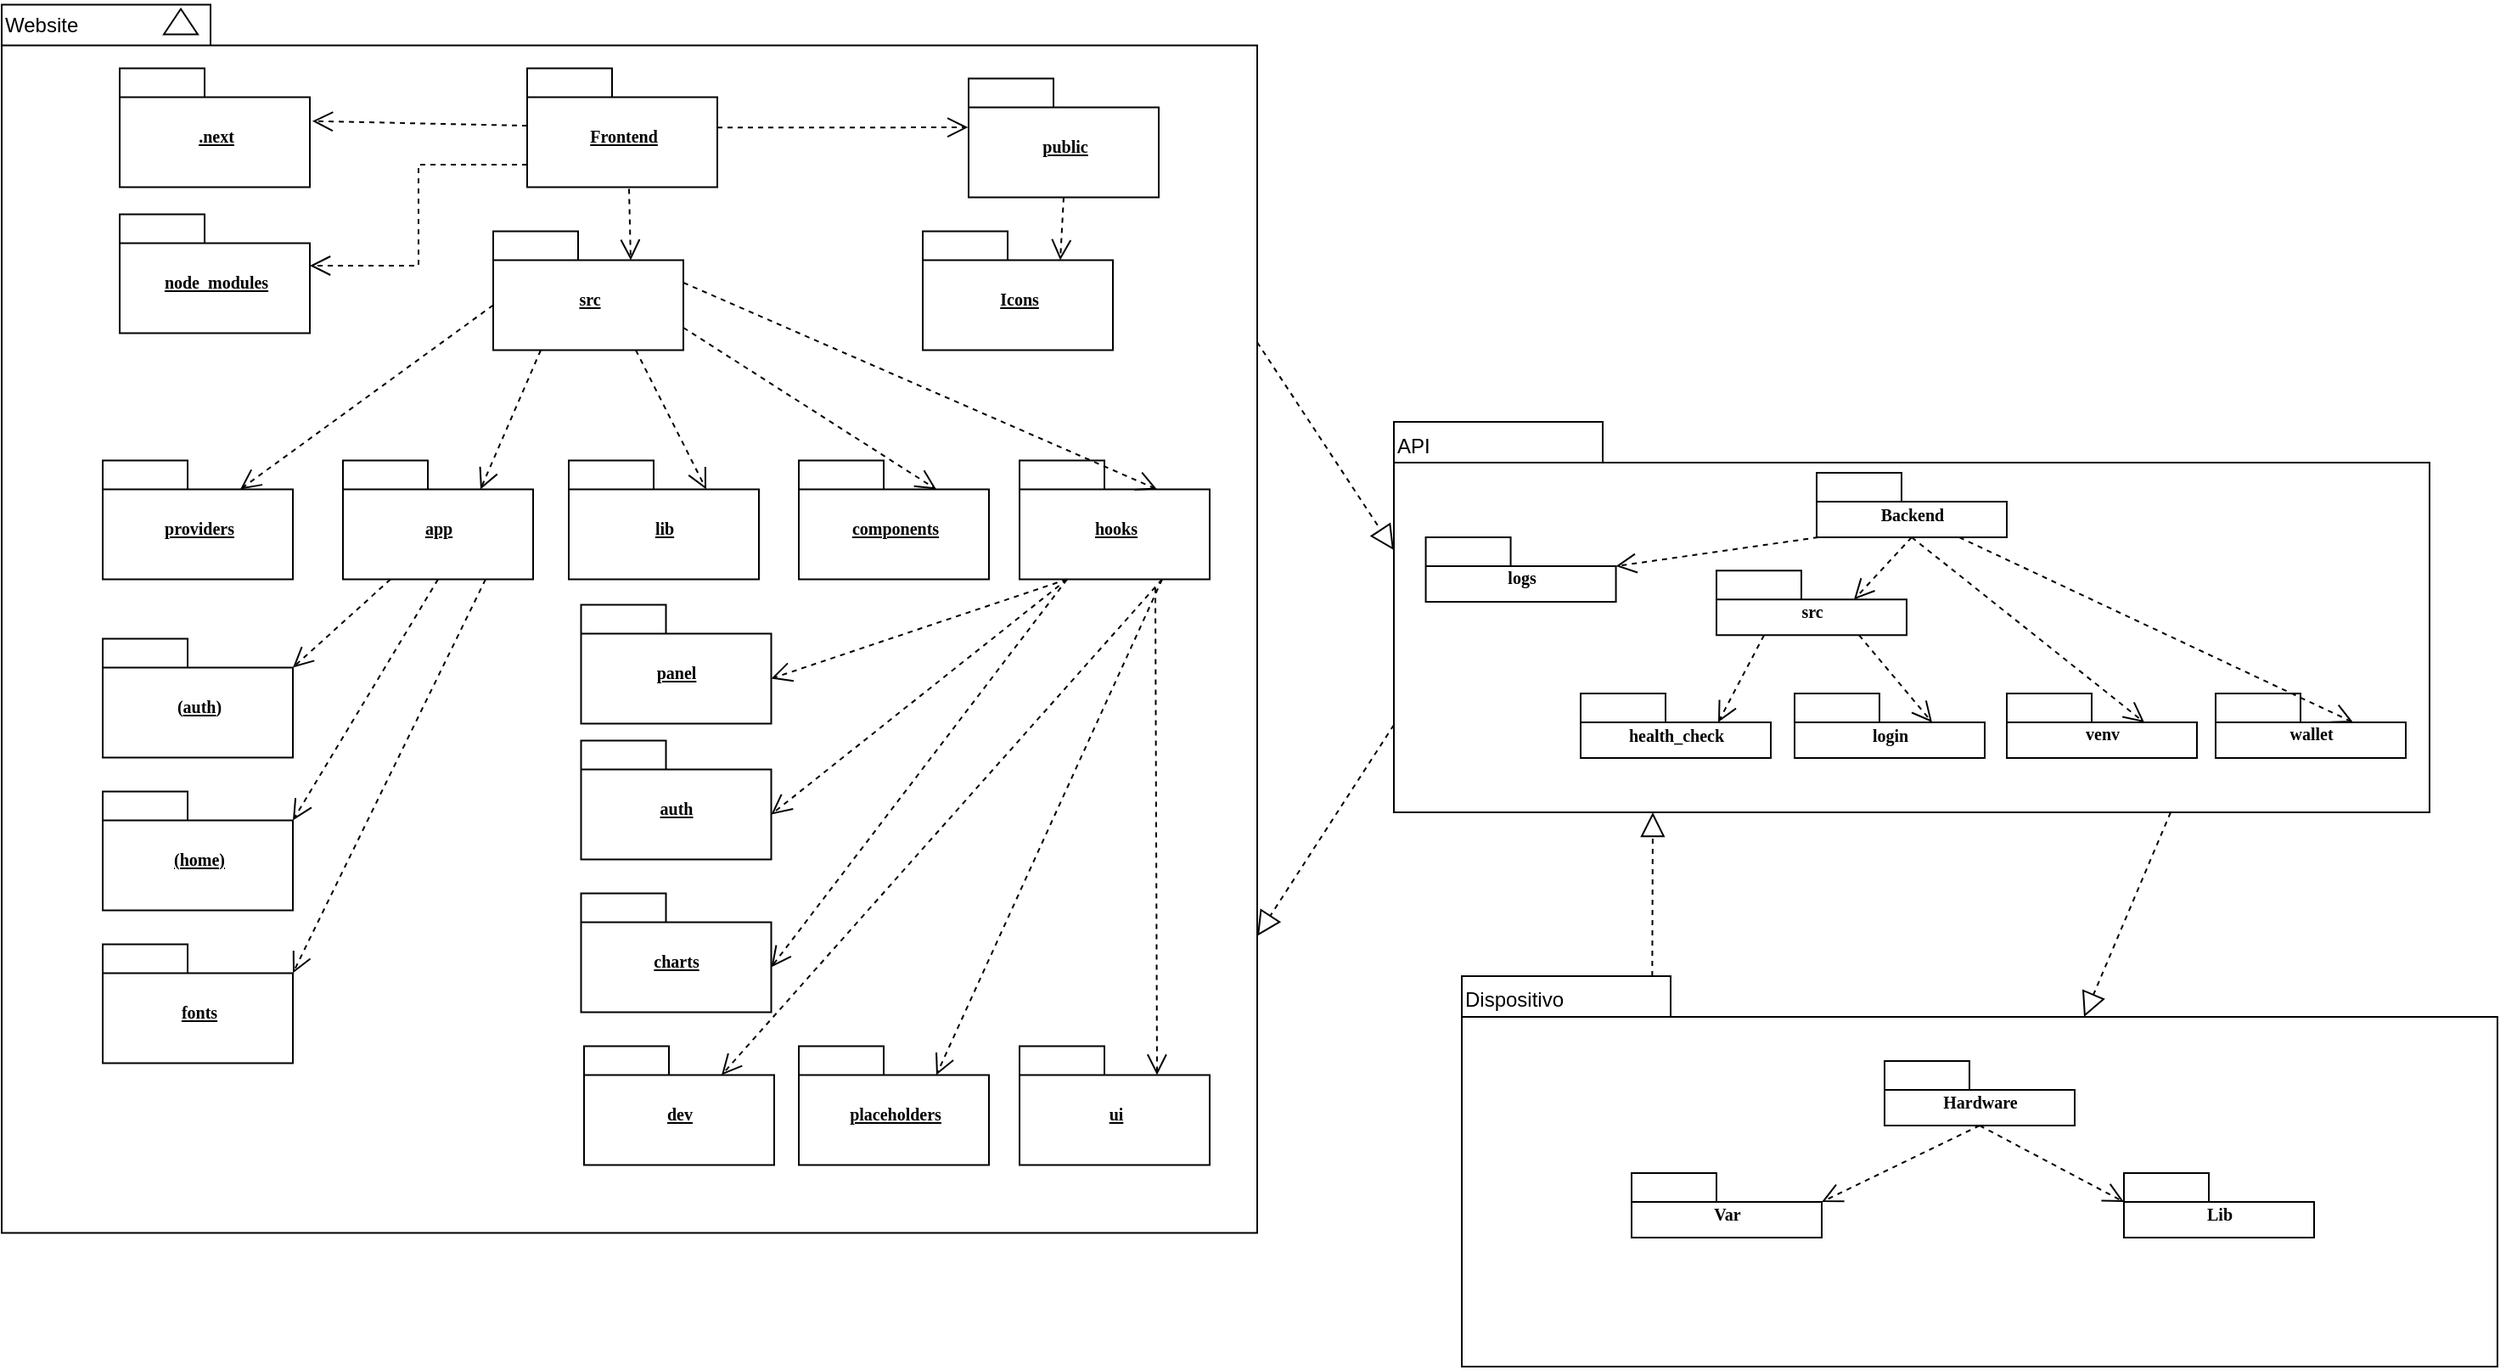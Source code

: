 <mxfile version="24.7.16">
  <diagram name="Page-1" id="b5b7bab2-c9e2-2cf4-8b2a-24fd1a2a6d21">
    <mxGraphModel grid="1" page="1" gridSize="10" guides="1" tooltips="1" connect="1" arrows="1" fold="1" pageScale="1" pageWidth="827" pageHeight="1169" background="none" math="0" shadow="0">
      <root>
        <mxCell id="0" />
        <mxCell id="1" parent="0" />
        <mxCell id="AneQ2EAVNQZil_RyZW94-62" value="" style="group" connectable="0" vertex="1" parent="1">
          <mxGeometry x="1190" y="423.5" width="610" height="230" as="geometry" />
        </mxCell>
        <mxCell id="6e0c8c40b5770093-25" value="" style="shape=folder;fontStyle=1;spacingTop=10;tabWidth=123;tabHeight=24;tabPosition=left;html=1;rounded=0;shadow=0;comic=0;labelBackgroundColor=none;strokeWidth=1;fontFamily=Verdana;fontSize=10;align=center;" vertex="1" parent="AneQ2EAVNQZil_RyZW94-62">
          <mxGeometry width="610" height="230" as="geometry" />
        </mxCell>
        <mxCell id="AneQ2EAVNQZil_RyZW94-1" value="API" style="text;whiteSpace=wrap;html=1;" vertex="1" parent="AneQ2EAVNQZil_RyZW94-62">
          <mxGeometry width="149.565" height="23.75" as="geometry" />
        </mxCell>
        <mxCell id="AneQ2EAVNQZil_RyZW94-45" value="Backend" style="shape=folder;fontStyle=1;spacingTop=10;tabWidth=50;tabHeight=17;tabPosition=left;html=1;rounded=0;shadow=0;comic=0;labelBackgroundColor=none;strokeColor=#000000;strokeWidth=1;fillColor=#ffffff;fontFamily=Verdana;fontSize=10;fontColor=#000000;align=center;" vertex="1" parent="AneQ2EAVNQZil_RyZW94-62">
          <mxGeometry x="249" y="30" width="112" height="38" as="geometry" />
        </mxCell>
        <mxCell id="AneQ2EAVNQZil_RyZW94-46" value="logs" style="shape=folder;fontStyle=1;spacingTop=10;tabWidth=50;tabHeight=17;tabPosition=left;html=1;rounded=0;shadow=0;comic=0;labelBackgroundColor=none;strokeColor=#000000;strokeWidth=1;fillColor=#ffffff;fontFamily=Verdana;fontSize=10;fontColor=#000000;align=center;" vertex="1" parent="AneQ2EAVNQZil_RyZW94-62">
          <mxGeometry x="18.78" y="67.999" width="112" height="38" as="geometry" />
        </mxCell>
        <mxCell id="AneQ2EAVNQZil_RyZW94-47" value="src" style="shape=folder;fontStyle=1;spacingTop=10;tabWidth=50;tabHeight=17;tabPosition=left;html=1;rounded=0;shadow=0;comic=0;labelBackgroundColor=none;strokeColor=#000000;strokeWidth=1;fillColor=#ffffff;fontFamily=Verdana;fontSize=10;fontColor=#000000;align=center;" vertex="1" parent="AneQ2EAVNQZil_RyZW94-62">
          <mxGeometry x="190" y="87.679" width="112" height="38" as="geometry" />
        </mxCell>
        <mxCell id="AneQ2EAVNQZil_RyZW94-48" value="venv" style="shape=folder;fontStyle=1;spacingTop=10;tabWidth=50;tabHeight=17;tabPosition=left;html=1;rounded=0;shadow=0;comic=0;labelBackgroundColor=none;strokeColor=#000000;strokeWidth=1;fillColor=#ffffff;fontFamily=Verdana;fontSize=10;fontColor=#000000;align=center;" vertex="1" parent="AneQ2EAVNQZil_RyZW94-62">
          <mxGeometry x="361" y="159.999" width="112" height="38" as="geometry" />
        </mxCell>
        <mxCell id="AneQ2EAVNQZil_RyZW94-49" value="wallet" style="shape=folder;fontStyle=1;spacingTop=10;tabWidth=50;tabHeight=17;tabPosition=left;html=1;rounded=0;shadow=0;comic=0;labelBackgroundColor=none;strokeColor=#000000;strokeWidth=1;fillColor=#ffffff;fontFamily=Verdana;fontSize=10;fontColor=#000000;align=center;" vertex="1" parent="AneQ2EAVNQZil_RyZW94-62">
          <mxGeometry x="484" y="159.999" width="112" height="38" as="geometry" />
        </mxCell>
        <mxCell id="AneQ2EAVNQZil_RyZW94-51" value="login" style="shape=folder;fontStyle=1;spacingTop=10;tabWidth=50;tabHeight=17;tabPosition=left;html=1;rounded=0;shadow=0;comic=0;labelBackgroundColor=none;strokeColor=#000000;strokeWidth=1;fillColor=#ffffff;fontFamily=Verdana;fontSize=10;fontColor=#000000;align=center;" vertex="1" parent="AneQ2EAVNQZil_RyZW94-62">
          <mxGeometry x="236" y="160.003" width="112" height="38" as="geometry" />
        </mxCell>
        <mxCell id="AneQ2EAVNQZil_RyZW94-50" value="health_check" style="shape=folder;fontStyle=1;spacingTop=10;tabWidth=50;tabHeight=17;tabPosition=left;html=1;rounded=0;shadow=0;comic=0;labelBackgroundColor=none;strokeColor=#000000;strokeWidth=1;fillColor=#ffffff;fontFamily=Verdana;fontSize=10;fontColor=#000000;align=center;" vertex="1" parent="AneQ2EAVNQZil_RyZW94-62">
          <mxGeometry x="110" y="160.003" width="112" height="38" as="geometry" />
        </mxCell>
        <mxCell id="AneQ2EAVNQZil_RyZW94-53" style="edgeStyle=none;rounded=0;html=1;dashed=1;labelBackgroundColor=none;startFill=0;endArrow=open;endFill=0;endSize=10;fontFamily=Verdana;fontSize=10;exitX=0.25;exitY=1;exitPerimeter=0;entryX=0;entryY=0;entryDx=81;entryDy=17;entryPerimeter=0;exitDx=0;exitDy=0;" edge="1" parent="AneQ2EAVNQZil_RyZW94-62" source="AneQ2EAVNQZil_RyZW94-47" target="AneQ2EAVNQZil_RyZW94-50">
          <mxGeometry relative="1" as="geometry">
            <mxPoint x="-233.94" y="106.042" as="sourcePoint" />
            <mxPoint x="10" y="140.6" as="targetPoint" />
          </mxGeometry>
        </mxCell>
        <mxCell id="AneQ2EAVNQZil_RyZW94-54" style="edgeStyle=none;rounded=0;html=1;dashed=1;labelBackgroundColor=none;startFill=0;endArrow=open;endFill=0;endSize=10;fontFamily=Verdana;fontSize=10;exitX=0.75;exitY=1;exitPerimeter=0;entryX=0;entryY=0;entryDx=81;entryDy=17;entryPerimeter=0;exitDx=0;exitDy=0;" edge="1" parent="AneQ2EAVNQZil_RyZW94-62" source="AneQ2EAVNQZil_RyZW94-47" target="AneQ2EAVNQZil_RyZW94-51">
          <mxGeometry relative="1" as="geometry">
            <mxPoint x="298" y="124.857" as="sourcePoint" />
            <mxPoint x="271" y="155.8" as="targetPoint" />
          </mxGeometry>
        </mxCell>
        <mxCell id="AneQ2EAVNQZil_RyZW94-55" style="edgeStyle=none;rounded=0;html=1;dashed=1;labelBackgroundColor=none;startFill=0;endArrow=open;endFill=0;endSize=10;fontFamily=Verdana;fontSize=10;entryX=0;entryY=0;entryDx=112;entryDy=17;entryPerimeter=0;" edge="1" parent="AneQ2EAVNQZil_RyZW94-62" target="AneQ2EAVNQZil_RyZW94-46">
          <mxGeometry relative="1" as="geometry">
            <mxPoint x="250" y="68" as="sourcePoint" />
            <mxPoint x="271" y="155.8" as="targetPoint" />
          </mxGeometry>
        </mxCell>
        <mxCell id="AneQ2EAVNQZil_RyZW94-56" style="edgeStyle=none;rounded=0;html=1;dashed=1;labelBackgroundColor=none;startFill=0;endArrow=open;endFill=0;endSize=10;fontFamily=Verdana;fontSize=10;exitX=0.5;exitY=1;exitPerimeter=0;entryX=0;entryY=0;entryDx=81;entryDy=17;entryPerimeter=0;exitDx=0;exitDy=0;" edge="1" parent="AneQ2EAVNQZil_RyZW94-62" source="AneQ2EAVNQZil_RyZW94-45" target="AneQ2EAVNQZil_RyZW94-47">
          <mxGeometry relative="1" as="geometry">
            <mxPoint x="372" y="67.314" as="sourcePoint" />
            <mxPoint x="189" y="96.086" as="targetPoint" />
          </mxGeometry>
        </mxCell>
        <mxCell id="AneQ2EAVNQZil_RyZW94-58" style="edgeStyle=none;rounded=0;html=1;dashed=1;labelBackgroundColor=none;startFill=0;endArrow=open;endFill=0;endSize=10;fontFamily=Verdana;fontSize=10;exitX=0.5;exitY=1;exitPerimeter=0;entryX=0;entryY=0;entryDx=81;entryDy=17;entryPerimeter=0;exitDx=0;exitDy=0;" edge="1" parent="AneQ2EAVNQZil_RyZW94-62" source="AneQ2EAVNQZil_RyZW94-45" target="AneQ2EAVNQZil_RyZW94-48">
          <mxGeometry relative="1" as="geometry">
            <mxPoint x="400" y="67.314" as="sourcePoint" />
            <mxPoint x="351" y="96.086" as="targetPoint" />
          </mxGeometry>
        </mxCell>
        <mxCell id="AneQ2EAVNQZil_RyZW94-59" style="edgeStyle=none;rounded=0;html=1;dashed=1;labelBackgroundColor=none;startFill=0;endArrow=open;endFill=0;endSize=10;fontFamily=Verdana;fontSize=10;exitX=0.75;exitY=1;exitPerimeter=0;entryX=0;entryY=0;entryDx=81;entryDy=17;entryPerimeter=0;exitDx=0;exitDy=0;" edge="1" parent="AneQ2EAVNQZil_RyZW94-62" source="AneQ2EAVNQZil_RyZW94-45" target="AneQ2EAVNQZil_RyZW94-49">
          <mxGeometry relative="1" as="geometry">
            <mxPoint x="428" y="67.314" as="sourcePoint" />
            <mxPoint x="509" y="96.086" as="targetPoint" />
          </mxGeometry>
        </mxCell>
        <mxCell id="AneQ2EAVNQZil_RyZW94-65" value="" style="endArrow=block;dashed=1;endFill=0;endSize=12;html=1;rounded=0;exitX=0;exitY=0;exitDx=739.5;exitDy=198.875;exitPerimeter=0;entryX=0;entryY=0;entryDx=0;entryDy=75.5;entryPerimeter=0;" edge="1" parent="1" source="6e0c8c40b5770093-33" target="6e0c8c40b5770093-25">
          <mxGeometry width="160" relative="1" as="geometry">
            <mxPoint x="1370" y="520" as="sourcePoint" />
            <mxPoint x="1530" y="520" as="targetPoint" />
          </mxGeometry>
        </mxCell>
        <mxCell id="AneQ2EAVNQZil_RyZW94-69" value="" style="endArrow=block;dashed=1;endFill=0;endSize=12;html=1;rounded=0;exitX=0;exitY=0;exitDx=0;exitDy=178.5;exitPerimeter=0;entryX=0;entryY=0;entryDx=739.5;entryDy=548.625;entryPerimeter=0;" edge="1" parent="1" source="6e0c8c40b5770093-25" target="6e0c8c40b5770093-33">
          <mxGeometry width="160" relative="1" as="geometry">
            <mxPoint x="1120" y="387" as="sourcePoint" />
            <mxPoint x="1200" y="509" as="targetPoint" />
          </mxGeometry>
        </mxCell>
        <mxCell id="6e0c8c40b5770093-33" value="" style="shape=folder;fontStyle=1;spacingTop=10;tabWidth=123;tabHeight=24;tabPosition=left;html=1;rounded=0;shadow=0;comic=0;labelBackgroundColor=none;strokeColor=#000000;strokeWidth=1;fillColor=#ffffff;fontFamily=Verdana;fontSize=10;fontColor=#000000;align=center;container=0;" vertex="1" parent="1">
          <mxGeometry x="370" y="177.75" width="739.5" height="723.5" as="geometry" />
        </mxCell>
        <mxCell id="6e0c8c40b5770093-64" style="edgeStyle=elbowEdgeStyle;rounded=0;html=1;entryX=0;entryY=0;entryPerimeter=0;dashed=1;labelBackgroundColor=none;startFill=0;endArrow=open;endFill=0;endSize=10;fontFamily=Verdana;fontSize=10;exitX=0;exitY=0;exitDx=0;exitDy=56.75;exitPerimeter=0;entryDx=112;entryDy=30.25;" edge="1" parent="1" source="6e0c8c40b5770093-42" target="6e0c8c40b5770093-44">
          <mxGeometry relative="1" as="geometry" />
        </mxCell>
        <mxCell id="6e0c8c40b5770093-65" style="edgeStyle=none;rounded=0;html=1;dashed=1;labelBackgroundColor=none;startFill=0;endArrow=open;endFill=0;endSize=10;fontFamily=Verdana;fontSize=10;entryX=-0.003;entryY=0.411;entryPerimeter=0;" edge="1" parent="1" source="6e0c8c40b5770093-42" target="6e0c8c40b5770093-45">
          <mxGeometry relative="1" as="geometry" />
        </mxCell>
        <mxCell id="6e0c8c40b5770093-66" style="edgeStyle=none;rounded=0;html=1;dashed=1;labelBackgroundColor=none;startFill=0;endArrow=open;endFill=0;endSize=10;fontFamily=Verdana;fontSize=10;entryX=1.013;entryY=0.444;entryPerimeter=0;" edge="1" parent="1" source="6e0c8c40b5770093-42" target="6e0c8c40b5770093-43">
          <mxGeometry relative="1" as="geometry" />
        </mxCell>
        <mxCell id="6e0c8c40b5770093-42" value="&lt;u&gt;Frontend&lt;/u&gt;" style="shape=folder;fontStyle=1;spacingTop=10;tabWidth=50;tabHeight=17;tabPosition=left;html=1;rounded=0;shadow=0;comic=0;labelBackgroundColor=none;strokeColor=#000000;strokeWidth=1;fillColor=#ffffff;fontFamily=Verdana;fontSize=10;fontColor=#000000;align=center;container=0;" vertex="1" parent="1">
          <mxGeometry x="679.5" y="215.25" width="112" height="70" as="geometry" />
        </mxCell>
        <mxCell id="6e0c8c40b5770093-43" value="&lt;u&gt;.next&lt;/u&gt;" style="shape=folder;fontStyle=1;spacingTop=10;tabWidth=50;tabHeight=17;tabPosition=left;html=1;rounded=0;shadow=0;comic=0;labelBackgroundColor=none;strokeColor=#000000;strokeWidth=1;fillColor=#ffffff;fontFamily=Verdana;fontSize=10;fontColor=#000000;align=center;container=0;" vertex="1" parent="1">
          <mxGeometry x="439.5" y="215.25" width="112" height="70" as="geometry" />
        </mxCell>
        <mxCell id="6e0c8c40b5770093-44" value="&lt;u&gt;node_modules&lt;/u&gt;" style="shape=folder;fontStyle=1;spacingTop=10;tabWidth=50;tabHeight=17;tabPosition=left;html=1;rounded=0;shadow=0;comic=0;labelBackgroundColor=none;strokeColor=#000000;strokeWidth=1;fillColor=#ffffff;fontFamily=Verdana;fontSize=10;fontColor=#000000;align=center;container=0;" vertex="1" parent="1">
          <mxGeometry x="439.5" y="301.25" width="112" height="70" as="geometry" />
        </mxCell>
        <mxCell id="6e0c8c40b5770093-45" value="&lt;u&gt;public&lt;/u&gt;" style="shape=folder;fontStyle=1;spacingTop=10;tabWidth=50;tabHeight=17;tabPosition=left;html=1;rounded=0;shadow=0;comic=0;labelBackgroundColor=none;strokeColor=#000000;strokeWidth=1;fillColor=#ffffff;fontFamily=Verdana;fontSize=10;fontColor=#000000;align=center;container=0;" vertex="1" parent="1">
          <mxGeometry x="939.5" y="221.25" width="112" height="70" as="geometry" />
        </mxCell>
        <mxCell id="6e0c8c40b5770093-51" value="" style="triangle;whiteSpace=wrap;html=1;rounded=0;shadow=0;comic=0;labelBackgroundColor=none;strokeColor=#000000;strokeWidth=1;fillColor=#ffffff;fontFamily=Verdana;fontSize=10;fontColor=#000000;align=center;rotation=-90;container=0;" vertex="1" parent="1">
          <mxGeometry x="468" y="177.75" width="15" height="20" as="geometry" />
        </mxCell>
        <mxCell id="AneQ2EAVNQZil_RyZW94-2" value="Website" style="text;whiteSpace=wrap;html=1;container=0;" vertex="1" parent="1">
          <mxGeometry x="370" y="175.75" width="80" height="30" as="geometry" />
        </mxCell>
        <mxCell id="AneQ2EAVNQZil_RyZW94-4" value="&lt;div&gt;&lt;u&gt;src&lt;/u&gt;&lt;/div&gt;" style="shape=folder;fontStyle=1;spacingTop=10;tabWidth=50;tabHeight=17;tabPosition=left;html=1;rounded=0;shadow=0;comic=0;labelBackgroundColor=none;strokeColor=#000000;strokeWidth=1;fillColor=#ffffff;fontFamily=Verdana;fontSize=10;fontColor=#000000;align=center;container=0;" vertex="1" parent="1">
          <mxGeometry x="659.5" y="311.25" width="112" height="70" as="geometry" />
        </mxCell>
        <mxCell id="AneQ2EAVNQZil_RyZW94-5" style="edgeStyle=none;rounded=0;html=1;dashed=1;labelBackgroundColor=none;startFill=0;endArrow=open;endFill=0;endSize=10;fontFamily=Verdana;fontSize=10;entryX=0;entryY=0;entryPerimeter=0;entryDx=81;entryDy=17;" edge="1" parent="1" target="AneQ2EAVNQZil_RyZW94-4">
          <mxGeometry relative="1" as="geometry">
            <mxPoint x="739.5" y="286.25" as="sourcePoint" />
            <mxPoint x="854.5" y="347.25" as="targetPoint" />
          </mxGeometry>
        </mxCell>
        <mxCell id="AneQ2EAVNQZil_RyZW94-8" value="&lt;div&gt;&lt;u&gt;Icons&lt;/u&gt;&lt;/div&gt;" style="shape=folder;fontStyle=1;spacingTop=10;tabWidth=50;tabHeight=17;tabPosition=left;html=1;rounded=0;shadow=0;comic=0;labelBackgroundColor=none;strokeColor=#000000;strokeWidth=1;fillColor=#ffffff;fontFamily=Verdana;fontSize=10;fontColor=#000000;align=center;container=0;" vertex="1" parent="1">
          <mxGeometry x="912.5" y="311.25" width="112" height="70" as="geometry" />
        </mxCell>
        <mxCell id="AneQ2EAVNQZil_RyZW94-9" style="edgeStyle=none;rounded=0;html=1;dashed=1;labelBackgroundColor=none;startFill=0;endArrow=open;endFill=0;endSize=10;fontFamily=Verdana;fontSize=10;exitX=0.5;exitY=1;exitDx=0;exitDy=0;exitPerimeter=0;entryX=0;entryY=0;entryDx=81;entryDy=17;entryPerimeter=0;" edge="1" parent="1" source="6e0c8c40b5770093-45" target="AneQ2EAVNQZil_RyZW94-8">
          <mxGeometry relative="1" as="geometry">
            <mxPoint x="986.5" y="381.25" as="sourcePoint" />
            <mxPoint x="1010.5" y="341.25" as="targetPoint" />
          </mxGeometry>
        </mxCell>
        <mxCell id="AneQ2EAVNQZil_RyZW94-10" value="&lt;u&gt;providers&lt;/u&gt;" style="shape=folder;fontStyle=1;spacingTop=10;tabWidth=50;tabHeight=17;tabPosition=left;html=1;rounded=0;shadow=0;comic=0;labelBackgroundColor=none;strokeColor=#000000;strokeWidth=1;fillColor=#ffffff;fontFamily=Verdana;fontSize=10;fontColor=#000000;align=center;container=0;" vertex="1" parent="1">
          <mxGeometry x="429.5" y="446.25" width="112" height="70" as="geometry" />
        </mxCell>
        <mxCell id="AneQ2EAVNQZil_RyZW94-11" style="edgeStyle=none;rounded=0;html=1;dashed=1;labelBackgroundColor=none;startFill=0;endArrow=open;endFill=0;endSize=10;fontFamily=Verdana;fontSize=10;entryX=0;entryY=0;entryPerimeter=0;entryDx=81;entryDy=17;exitX=0;exitY=0;exitDx=0;exitDy=43.5;exitPerimeter=0;" edge="1" parent="1" source="AneQ2EAVNQZil_RyZW94-4" target="AneQ2EAVNQZil_RyZW94-10">
          <mxGeometry relative="1" as="geometry">
            <mxPoint x="509.5" y="421.25" as="sourcePoint" />
            <mxPoint x="624.5" y="482.25" as="targetPoint" />
          </mxGeometry>
        </mxCell>
        <mxCell id="AneQ2EAVNQZil_RyZW94-12" value="&lt;u&gt;hooks&lt;/u&gt;" style="shape=folder;fontStyle=1;spacingTop=10;tabWidth=50;tabHeight=17;tabPosition=left;html=1;rounded=0;shadow=0;comic=0;labelBackgroundColor=none;strokeColor=#000000;strokeWidth=1;fillColor=#ffffff;fontFamily=Verdana;fontSize=10;fontColor=#000000;align=center;container=0;" vertex="1" parent="1">
          <mxGeometry x="969.5" y="446.25" width="112" height="70" as="geometry" />
        </mxCell>
        <mxCell id="AneQ2EAVNQZil_RyZW94-13" style="edgeStyle=none;rounded=0;html=1;dashed=1;labelBackgroundColor=none;startFill=0;endArrow=open;endFill=0;endSize=10;fontFamily=Verdana;fontSize=10;entryX=0;entryY=0;entryPerimeter=0;entryDx=81;entryDy=17;exitX=0;exitY=0;exitDx=112;exitDy=30.25;exitPerimeter=0;" edge="1" parent="1" source="AneQ2EAVNQZil_RyZW94-4" target="AneQ2EAVNQZil_RyZW94-12">
          <mxGeometry relative="1" as="geometry">
            <mxPoint x="1049.5" y="421.25" as="sourcePoint" />
            <mxPoint x="1164.5" y="482.25" as="targetPoint" />
          </mxGeometry>
        </mxCell>
        <mxCell id="AneQ2EAVNQZil_RyZW94-14" value="&lt;u&gt;components&lt;/u&gt;" style="shape=folder;fontStyle=1;spacingTop=10;tabWidth=50;tabHeight=17;tabPosition=left;html=1;rounded=0;shadow=0;comic=0;labelBackgroundColor=none;strokeColor=#000000;strokeWidth=1;fillColor=#ffffff;fontFamily=Verdana;fontSize=10;fontColor=#000000;align=center;container=0;" vertex="1" parent="1">
          <mxGeometry x="839.5" y="446.25" width="112" height="70" as="geometry" />
        </mxCell>
        <mxCell id="AneQ2EAVNQZil_RyZW94-15" style="edgeStyle=none;rounded=0;html=1;dashed=1;labelBackgroundColor=none;startFill=0;endArrow=open;endFill=0;endSize=10;fontFamily=Verdana;fontSize=10;entryX=0;entryY=0;entryPerimeter=0;entryDx=81;entryDy=17;exitX=0;exitY=0;exitDx=112;exitDy=56.75;exitPerimeter=0;" edge="1" parent="1" source="AneQ2EAVNQZil_RyZW94-4" target="AneQ2EAVNQZil_RyZW94-14">
          <mxGeometry relative="1" as="geometry">
            <mxPoint x="919.5" y="421.25" as="sourcePoint" />
            <mxPoint x="1034.5" y="482.25" as="targetPoint" />
          </mxGeometry>
        </mxCell>
        <mxCell id="AneQ2EAVNQZil_RyZW94-16" value="&lt;u&gt;lib&lt;/u&gt;" style="shape=folder;fontStyle=1;spacingTop=10;tabWidth=50;tabHeight=17;tabPosition=left;html=1;rounded=0;shadow=0;comic=0;labelBackgroundColor=none;strokeColor=#000000;strokeWidth=1;fillColor=#ffffff;fontFamily=Verdana;fontSize=10;fontColor=#000000;align=center;container=0;" vertex="1" parent="1">
          <mxGeometry x="704" y="446.25" width="112" height="70" as="geometry" />
        </mxCell>
        <mxCell id="AneQ2EAVNQZil_RyZW94-17" style="edgeStyle=none;rounded=0;html=1;dashed=1;labelBackgroundColor=none;startFill=0;endArrow=open;endFill=0;endSize=10;fontFamily=Verdana;fontSize=10;entryX=0;entryY=0;entryPerimeter=0;entryDx=81;entryDy=17;exitX=0.75;exitY=1;exitDx=0;exitDy=0;exitPerimeter=0;" edge="1" parent="1" source="AneQ2EAVNQZil_RyZW94-4" target="AneQ2EAVNQZil_RyZW94-16">
          <mxGeometry relative="1" as="geometry">
            <mxPoint x="779.5" y="326.25" as="sourcePoint" />
            <mxPoint x="894.5" y="387.25" as="targetPoint" />
          </mxGeometry>
        </mxCell>
        <mxCell id="AneQ2EAVNQZil_RyZW94-18" value="&lt;u&gt;app&lt;/u&gt;" style="shape=folder;fontStyle=1;spacingTop=10;tabWidth=50;tabHeight=17;tabPosition=left;html=1;rounded=0;shadow=0;comic=0;labelBackgroundColor=none;strokeColor=#000000;strokeWidth=1;fillColor=#ffffff;fontFamily=Verdana;fontSize=10;fontColor=#000000;align=center;container=0;" vertex="1" parent="1">
          <mxGeometry x="571" y="446.25" width="112" height="70" as="geometry" />
        </mxCell>
        <mxCell id="AneQ2EAVNQZil_RyZW94-19" style="edgeStyle=none;rounded=0;html=1;dashed=1;labelBackgroundColor=none;startFill=0;endArrow=open;endFill=0;endSize=10;fontFamily=Verdana;fontSize=10;entryX=0;entryY=0;entryPerimeter=0;entryDx=81;entryDy=17;exitX=0.25;exitY=1;exitDx=0;exitDy=0;exitPerimeter=0;" edge="1" parent="1" source="AneQ2EAVNQZil_RyZW94-4" target="AneQ2EAVNQZil_RyZW94-18">
          <mxGeometry relative="1" as="geometry">
            <mxPoint x="651" y="421.25" as="sourcePoint" />
            <mxPoint x="766" y="482.25" as="targetPoint" />
          </mxGeometry>
        </mxCell>
        <mxCell id="AneQ2EAVNQZil_RyZW94-20" value="(&lt;u&gt;auth&lt;/u&gt;)" style="shape=folder;fontStyle=1;spacingTop=10;tabWidth=50;tabHeight=17;tabPosition=left;html=1;rounded=0;shadow=0;comic=0;labelBackgroundColor=none;strokeColor=#000000;strokeWidth=1;fillColor=#ffffff;fontFamily=Verdana;fontSize=10;fontColor=#000000;align=center;container=0;" vertex="1" parent="1">
          <mxGeometry x="429.5" y="551.25" width="112" height="70" as="geometry" />
        </mxCell>
        <mxCell id="AneQ2EAVNQZil_RyZW94-21" value="&lt;u&gt;(home)&lt;/u&gt;" style="shape=folder;fontStyle=1;spacingTop=10;tabWidth=50;tabHeight=17;tabPosition=left;html=1;rounded=0;shadow=0;comic=0;labelBackgroundColor=none;strokeColor=#000000;strokeWidth=1;fillColor=#ffffff;fontFamily=Verdana;fontSize=10;fontColor=#000000;align=center;container=0;" vertex="1" parent="1">
          <mxGeometry x="429.5" y="641.25" width="112" height="70" as="geometry" />
        </mxCell>
        <mxCell id="AneQ2EAVNQZil_RyZW94-22" value="&lt;u&gt;fonts&lt;/u&gt;" style="shape=folder;fontStyle=1;spacingTop=10;tabWidth=50;tabHeight=17;tabPosition=left;html=1;rounded=0;shadow=0;comic=0;labelBackgroundColor=none;strokeColor=#000000;strokeWidth=1;fillColor=#ffffff;fontFamily=Verdana;fontSize=10;fontColor=#000000;align=center;container=0;" vertex="1" parent="1">
          <mxGeometry x="429.5" y="731.25" width="112" height="70" as="geometry" />
        </mxCell>
        <mxCell id="AneQ2EAVNQZil_RyZW94-24" style="edgeStyle=none;rounded=0;html=1;dashed=1;labelBackgroundColor=none;startFill=0;endArrow=open;endFill=0;endSize=10;fontFamily=Verdana;fontSize=10;entryX=0;entryY=0;entryPerimeter=0;entryDx=112;entryDy=17;exitX=0.25;exitY=1;exitDx=0;exitDy=0;exitPerimeter=0;" edge="1" parent="1" source="AneQ2EAVNQZil_RyZW94-18" target="AneQ2EAVNQZil_RyZW94-20">
          <mxGeometry relative="1" as="geometry">
            <mxPoint x="599.5" y="516.25" as="sourcePoint" />
            <mxPoint x="564.5" y="598.25" as="targetPoint" />
          </mxGeometry>
        </mxCell>
        <mxCell id="AneQ2EAVNQZil_RyZW94-25" style="edgeStyle=none;rounded=0;html=1;dashed=1;labelBackgroundColor=none;startFill=0;endArrow=open;endFill=0;endSize=10;fontFamily=Verdana;fontSize=10;entryX=0;entryY=0;entryPerimeter=0;entryDx=112;entryDy=17;exitX=0.5;exitY=1;exitDx=0;exitDy=0;exitPerimeter=0;" edge="1" parent="1" source="AneQ2EAVNQZil_RyZW94-18" target="AneQ2EAVNQZil_RyZW94-21">
          <mxGeometry relative="1" as="geometry">
            <mxPoint x="697.5" y="391.25" as="sourcePoint" />
            <mxPoint x="662.5" y="473.25" as="targetPoint" />
          </mxGeometry>
        </mxCell>
        <mxCell id="AneQ2EAVNQZil_RyZW94-26" style="edgeStyle=none;rounded=0;html=1;dashed=1;labelBackgroundColor=none;startFill=0;endArrow=open;endFill=0;endSize=10;fontFamily=Verdana;fontSize=10;entryX=0;entryY=0;entryPerimeter=0;entryDx=112;entryDy=17;exitX=0.75;exitY=1;exitDx=0;exitDy=0;exitPerimeter=0;" edge="1" parent="1" source="AneQ2EAVNQZil_RyZW94-18" target="AneQ2EAVNQZil_RyZW94-22">
          <mxGeometry relative="1" as="geometry">
            <mxPoint x="644.5" y="527.25" as="sourcePoint" />
            <mxPoint x="690.5" y="578.25" as="targetPoint" />
          </mxGeometry>
        </mxCell>
        <mxCell id="AneQ2EAVNQZil_RyZW94-27" value="&lt;u&gt;dev&lt;/u&gt;" style="shape=folder;fontStyle=1;spacingTop=10;tabWidth=50;tabHeight=17;tabPosition=left;html=1;rounded=0;shadow=0;comic=0;labelBackgroundColor=none;strokeColor=#000000;strokeWidth=1;fillColor=#ffffff;fontFamily=Verdana;fontSize=10;fontColor=#000000;align=center;container=0;" vertex="1" parent="1">
          <mxGeometry x="713" y="791.25" width="112" height="70" as="geometry" />
        </mxCell>
        <mxCell id="AneQ2EAVNQZil_RyZW94-28" value="&lt;u&gt;placeholders&lt;/u&gt;" style="shape=folder;fontStyle=1;spacingTop=10;tabWidth=50;tabHeight=17;tabPosition=left;html=1;rounded=0;shadow=0;comic=0;labelBackgroundColor=none;strokeColor=#000000;strokeWidth=1;fillColor=#ffffff;fontFamily=Verdana;fontSize=10;fontColor=#000000;align=center;container=0;" vertex="1" parent="1">
          <mxGeometry x="839.5" y="791.25" width="112" height="70" as="geometry" />
        </mxCell>
        <mxCell id="AneQ2EAVNQZil_RyZW94-29" value="&lt;u&gt;ui&lt;/u&gt;" style="shape=folder;fontStyle=1;spacingTop=10;tabWidth=50;tabHeight=17;tabPosition=left;html=1;rounded=0;shadow=0;comic=0;labelBackgroundColor=none;strokeColor=#000000;strokeWidth=1;fillColor=#ffffff;fontFamily=Verdana;fontSize=10;fontColor=#000000;align=center;container=0;" vertex="1" parent="1">
          <mxGeometry x="969.5" y="791.25" width="112" height="70" as="geometry" />
        </mxCell>
        <mxCell id="AneQ2EAVNQZil_RyZW94-30" value="&lt;u&gt;charts&lt;/u&gt;" style="shape=folder;fontStyle=1;spacingTop=10;tabWidth=50;tabHeight=17;tabPosition=left;html=1;rounded=0;shadow=0;comic=0;labelBackgroundColor=none;strokeColor=#000000;strokeWidth=1;fillColor=#ffffff;fontFamily=Verdana;fontSize=10;fontColor=#000000;align=center;container=0;" vertex="1" parent="1">
          <mxGeometry x="711.25" y="701.25" width="112" height="70" as="geometry" />
        </mxCell>
        <mxCell id="AneQ2EAVNQZil_RyZW94-31" value="&lt;u&gt;panel&lt;/u&gt;" style="shape=folder;fontStyle=1;spacingTop=10;tabWidth=50;tabHeight=17;tabPosition=left;html=1;rounded=0;shadow=0;comic=0;labelBackgroundColor=none;strokeColor=#000000;strokeWidth=1;fillColor=#ffffff;fontFamily=Verdana;fontSize=10;fontColor=#000000;align=center;container=0;" vertex="1" parent="1">
          <mxGeometry x="711.25" y="531.25" width="112" height="70" as="geometry" />
        </mxCell>
        <mxCell id="AneQ2EAVNQZil_RyZW94-32" value="&lt;u&gt;auth&lt;/u&gt;" style="shape=folder;fontStyle=1;spacingTop=10;tabWidth=50;tabHeight=17;tabPosition=left;html=1;rounded=0;shadow=0;comic=0;labelBackgroundColor=none;strokeColor=#000000;strokeWidth=1;fillColor=#ffffff;fontFamily=Verdana;fontSize=10;fontColor=#000000;align=center;container=0;" vertex="1" parent="1">
          <mxGeometry x="711.25" y="611.25" width="112" height="70" as="geometry" />
        </mxCell>
        <mxCell id="AneQ2EAVNQZil_RyZW94-34" style="edgeStyle=none;rounded=0;html=1;dashed=1;labelBackgroundColor=none;startFill=0;endArrow=open;endFill=0;endSize=10;fontFamily=Verdana;fontSize=10;entryX=0;entryY=0;entryPerimeter=0;entryDx=81;entryDy=17;" edge="1" parent="1" target="AneQ2EAVNQZil_RyZW94-29">
          <mxGeometry relative="1" as="geometry">
            <mxPoint x="1049.5" y="521.25" as="sourcePoint" />
            <mxPoint x="1288.5" y="681.25" as="targetPoint" />
          </mxGeometry>
        </mxCell>
        <mxCell id="AneQ2EAVNQZil_RyZW94-35" style="edgeStyle=none;rounded=0;html=1;dashed=1;labelBackgroundColor=none;startFill=0;endArrow=open;endFill=0;endSize=10;fontFamily=Verdana;fontSize=10;entryX=0;entryY=0;entryPerimeter=0;entryDx=81;entryDy=17;exitX=0.75;exitY=1;exitDx=0;exitDy=0;exitPerimeter=0;" edge="1" parent="1" source="AneQ2EAVNQZil_RyZW94-12" target="AneQ2EAVNQZil_RyZW94-28">
          <mxGeometry relative="1" as="geometry">
            <mxPoint x="791.5" y="361.25" as="sourcePoint" />
            <mxPoint x="1070.5" y="483.25" as="targetPoint" />
          </mxGeometry>
        </mxCell>
        <mxCell id="AneQ2EAVNQZil_RyZW94-36" style="edgeStyle=none;rounded=0;html=1;dashed=1;labelBackgroundColor=none;startFill=0;endArrow=open;endFill=0;endSize=10;fontFamily=Verdana;fontSize=10;entryX=0;entryY=0;entryPerimeter=0;entryDx=81;entryDy=17;exitX=0.75;exitY=1;exitDx=0;exitDy=0;exitPerimeter=0;" edge="1" parent="1" source="AneQ2EAVNQZil_RyZW94-12" target="AneQ2EAVNQZil_RyZW94-27">
          <mxGeometry relative="1" as="geometry">
            <mxPoint x="1092.5" y="1050" as="sourcePoint" />
            <mxPoint x="1080.5" y="493.25" as="targetPoint" />
          </mxGeometry>
        </mxCell>
        <mxCell id="AneQ2EAVNQZil_RyZW94-37" style="edgeStyle=none;rounded=0;html=1;dashed=1;labelBackgroundColor=none;startFill=0;endArrow=open;endFill=0;endSize=10;fontFamily=Verdana;fontSize=10;entryX=0;entryY=0;entryPerimeter=0;entryDx=112;entryDy=43.5;exitX=0.25;exitY=1;exitDx=0;exitDy=0;exitPerimeter=0;" edge="1" parent="1" source="AneQ2EAVNQZil_RyZW94-12" target="AneQ2EAVNQZil_RyZW94-30">
          <mxGeometry relative="1" as="geometry">
            <mxPoint x="811.5" y="381.25" as="sourcePoint" />
            <mxPoint x="1090.5" y="503.25" as="targetPoint" />
          </mxGeometry>
        </mxCell>
        <mxCell id="AneQ2EAVNQZil_RyZW94-38" style="edgeStyle=none;rounded=0;html=1;dashed=1;labelBackgroundColor=none;startFill=0;endArrow=open;endFill=0;endSize=10;fontFamily=Verdana;fontSize=10;entryX=0;entryY=0;entryPerimeter=0;entryDx=112;entryDy=43.5;exitX=0.25;exitY=1;exitDx=0;exitDy=0;exitPerimeter=0;" edge="1" parent="1" source="AneQ2EAVNQZil_RyZW94-12" target="AneQ2EAVNQZil_RyZW94-32">
          <mxGeometry relative="1" as="geometry">
            <mxPoint x="821.5" y="391.25" as="sourcePoint" />
            <mxPoint x="1100.5" y="513.25" as="targetPoint" />
          </mxGeometry>
        </mxCell>
        <mxCell id="AneQ2EAVNQZil_RyZW94-39" style="edgeStyle=none;rounded=0;html=1;dashed=1;labelBackgroundColor=none;startFill=0;endArrow=open;endFill=0;endSize=10;fontFamily=Verdana;fontSize=10;entryX=0;entryY=0;entryDx=112;entryDy=43.5;entryPerimeter=0;exitX=0.25;exitY=1;exitDx=0;exitDy=0;exitPerimeter=0;" edge="1" parent="1" source="AneQ2EAVNQZil_RyZW94-12" target="AneQ2EAVNQZil_RyZW94-31">
          <mxGeometry relative="1" as="geometry">
            <mxPoint x="999.5" y="521.25" as="sourcePoint" />
            <mxPoint x="833.5" y="665.25" as="targetPoint" />
          </mxGeometry>
        </mxCell>
        <mxCell id="AneQ2EAVNQZil_RyZW94-93" value="" style="endArrow=block;dashed=1;endFill=0;endSize=12;html=1;rounded=0;exitX=0.75;exitY=1;exitDx=0;exitDy=0;exitPerimeter=0;entryX=0;entryY=0;entryDx=366.5;entryDy=24;entryPerimeter=0;" edge="1" parent="1" source="6e0c8c40b5770093-25" target="AneQ2EAVNQZil_RyZW94-78">
          <mxGeometry width="160" relative="1" as="geometry">
            <mxPoint x="1545" y="649.75" as="sourcePoint" />
            <mxPoint x="1465" y="773.75" as="targetPoint" />
          </mxGeometry>
        </mxCell>
        <mxCell id="AneQ2EAVNQZil_RyZW94-94" value="" style="endArrow=block;dashed=1;endFill=0;endSize=12;html=1;rounded=0;exitX=0.75;exitY=0;exitDx=0;exitDy=0;entryX=0.25;entryY=1;entryDx=0;entryDy=0;entryPerimeter=0;" edge="1" parent="1" source="AneQ2EAVNQZil_RyZW94-79" target="6e0c8c40b5770093-25">
          <mxGeometry width="160" relative="1" as="geometry">
            <mxPoint x="1658" y="664" as="sourcePoint" />
            <mxPoint x="1577" y="784" as="targetPoint" />
          </mxGeometry>
        </mxCell>
        <mxCell id="AneQ2EAVNQZil_RyZW94-95" value="" style="group" connectable="0" vertex="1" parent="1">
          <mxGeometry x="1230" y="750" width="610" height="230" as="geometry" />
        </mxCell>
        <mxCell id="AneQ2EAVNQZil_RyZW94-78" value="" style="shape=folder;fontStyle=1;spacingTop=10;tabWidth=123;tabHeight=24;tabPosition=left;html=1;rounded=0;shadow=0;comic=0;labelBackgroundColor=none;strokeWidth=1;fontFamily=Verdana;fontSize=10;align=center;" vertex="1" parent="AneQ2EAVNQZil_RyZW94-95">
          <mxGeometry width="610" height="230" as="geometry" />
        </mxCell>
        <mxCell id="AneQ2EAVNQZil_RyZW94-79" value="Dispositivo" style="text;whiteSpace=wrap;html=1;" vertex="1" parent="AneQ2EAVNQZil_RyZW94-95">
          <mxGeometry width="149.565" height="23.75" as="geometry" />
        </mxCell>
        <mxCell id="AneQ2EAVNQZil_RyZW94-80" value="Hardware" style="shape=folder;fontStyle=1;spacingTop=10;tabWidth=50;tabHeight=17;tabPosition=left;html=1;rounded=0;shadow=0;comic=0;labelBackgroundColor=none;strokeColor=#000000;strokeWidth=1;fillColor=#ffffff;fontFamily=Verdana;fontSize=10;fontColor=#000000;align=center;" vertex="1" parent="AneQ2EAVNQZil_RyZW94-95">
          <mxGeometry x="249" y="50" width="112" height="38" as="geometry" />
        </mxCell>
        <mxCell id="AneQ2EAVNQZil_RyZW94-81" value="Var" style="shape=folder;fontStyle=1;spacingTop=10;tabWidth=50;tabHeight=17;tabPosition=left;html=1;rounded=0;shadow=0;comic=0;labelBackgroundColor=none;strokeColor=#000000;strokeWidth=1;fillColor=#ffffff;fontFamily=Verdana;fontSize=10;fontColor=#000000;align=center;" vertex="1" parent="AneQ2EAVNQZil_RyZW94-95">
          <mxGeometry x="100" y="115.999" width="112" height="38" as="geometry" />
        </mxCell>
        <mxCell id="AneQ2EAVNQZil_RyZW94-82" value="Lib" style="shape=folder;fontStyle=1;spacingTop=10;tabWidth=50;tabHeight=17;tabPosition=left;html=1;rounded=0;shadow=0;comic=0;labelBackgroundColor=none;strokeColor=#000000;strokeWidth=1;fillColor=#ffffff;fontFamily=Verdana;fontSize=10;fontColor=#000000;align=center;" vertex="1" parent="AneQ2EAVNQZil_RyZW94-95">
          <mxGeometry x="390" y="115.999" width="112" height="38" as="geometry" />
        </mxCell>
        <mxCell id="AneQ2EAVNQZil_RyZW94-89" style="edgeStyle=none;rounded=0;html=1;dashed=1;labelBackgroundColor=none;startFill=0;endArrow=open;endFill=0;endSize=10;fontFamily=Verdana;fontSize=10;entryX=0;entryY=0;entryDx=112;entryDy=17;entryPerimeter=0;exitX=0.5;exitY=1;exitDx=0;exitDy=0;exitPerimeter=0;" edge="1" parent="AneQ2EAVNQZil_RyZW94-95" source="AneQ2EAVNQZil_RyZW94-80" target="AneQ2EAVNQZil_RyZW94-81">
          <mxGeometry relative="1" as="geometry">
            <mxPoint x="250" y="88" as="sourcePoint" />
            <mxPoint x="271" y="175.8" as="targetPoint" />
          </mxGeometry>
        </mxCell>
        <mxCell id="AneQ2EAVNQZil_RyZW94-90" style="edgeStyle=none;rounded=0;html=1;dashed=1;labelBackgroundColor=none;startFill=0;endArrow=open;endFill=0;endSize=10;fontFamily=Verdana;fontSize=10;exitX=0.5;exitY=1;exitPerimeter=0;entryX=0;entryY=0;entryDx=0;entryDy=17;entryPerimeter=0;exitDx=0;exitDy=0;" edge="1" parent="AneQ2EAVNQZil_RyZW94-95" source="AneQ2EAVNQZil_RyZW94-80" target="AneQ2EAVNQZil_RyZW94-82">
          <mxGeometry relative="1" as="geometry">
            <mxPoint x="372" y="87.314" as="sourcePoint" />
            <mxPoint x="189" y="116.086" as="targetPoint" />
          </mxGeometry>
        </mxCell>
      </root>
    </mxGraphModel>
  </diagram>
</mxfile>
